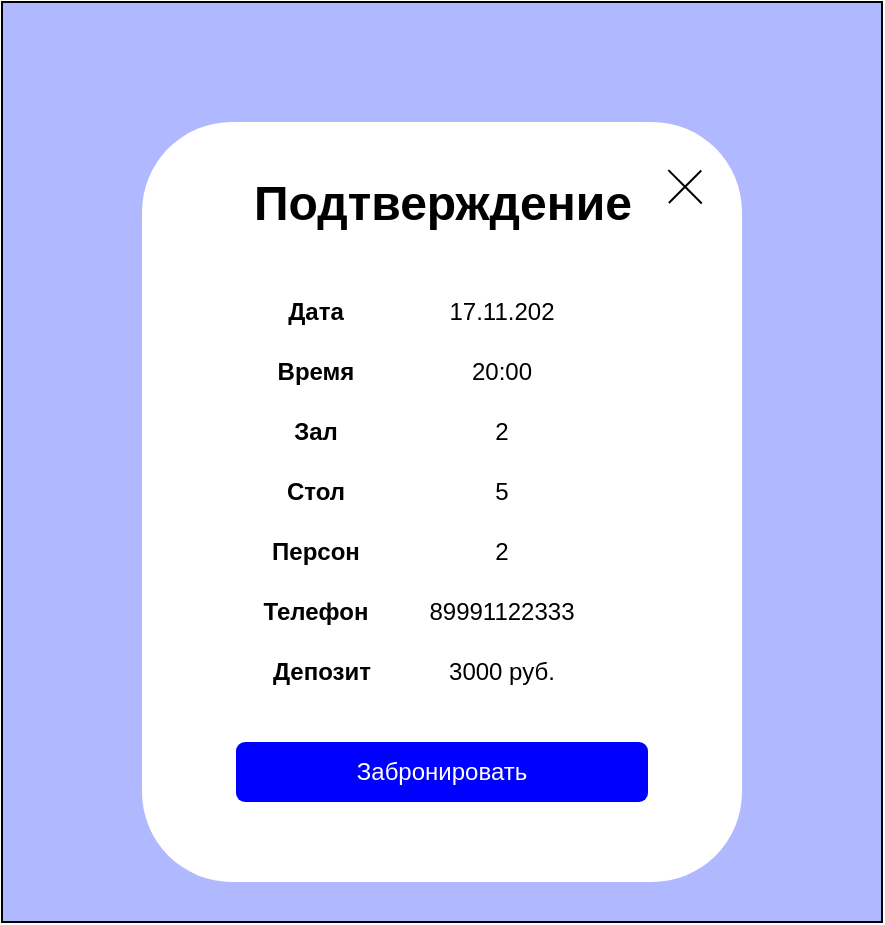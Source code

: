 <mxfile version="22.1.2" type="device">
  <diagram name="Страница — 1" id="FYUcbcnaf--P3dexhryS">
    <mxGraphModel dx="756" dy="390" grid="1" gridSize="10" guides="1" tooltips="1" connect="1" arrows="1" fold="1" page="1" pageScale="1" pageWidth="827" pageHeight="1169" math="0" shadow="0">
      <root>
        <mxCell id="0" />
        <mxCell id="1" parent="0" />
        <mxCell id="7M7wtbTKfdPqytFjPpsr-1" value="" style="rounded=0;whiteSpace=wrap;html=1;fillColor=#B0B8FF;" parent="1" vertex="1">
          <mxGeometry x="160" y="50" width="440" height="460" as="geometry" />
        </mxCell>
        <mxCell id="7M7wtbTKfdPqytFjPpsr-3" value="" style="rounded=1;whiteSpace=wrap;html=1;strokeColor=none;" parent="1" vertex="1">
          <mxGeometry x="230" y="110" width="300" height="380" as="geometry" />
        </mxCell>
        <mxCell id="7M7wtbTKfdPqytFjPpsr-6" value="" style="shape=cross;whiteSpace=wrap;html=1;rotation=45;size=0;" parent="1" vertex="1">
          <mxGeometry x="489.73" y="130.92" width="23.6" height="22.93" as="geometry" />
        </mxCell>
        <mxCell id="7M7wtbTKfdPqytFjPpsr-9" value="Подтверждение" style="text;strokeColor=none;fillColor=none;html=1;fontSize=24;fontStyle=1;verticalAlign=middle;align=center;" parent="1" vertex="1">
          <mxGeometry x="330" y="130.92" width="100" height="40" as="geometry" />
        </mxCell>
        <mxCell id="7M7wtbTKfdPqytFjPpsr-15" value="" style="rounded=1;whiteSpace=wrap;html=1;fillColor=#0000FF;fontColor=#FFFFFF;strokeColor=none;" parent="1" vertex="1">
          <mxGeometry x="277" y="420" width="206" height="30" as="geometry" />
        </mxCell>
        <mxCell id="7M7wtbTKfdPqytFjPpsr-16" value="Забронировать" style="text;html=1;strokeColor=none;fillColor=none;align=center;verticalAlign=middle;whiteSpace=wrap;rounded=0;fontColor=#FFFFFF;" parent="1" vertex="1">
          <mxGeometry x="350" y="420" width="60" height="30" as="geometry" />
        </mxCell>
        <mxCell id="PR7aIYtVCX7w1PCpPqz6-29" value="Дата" style="text;html=1;strokeColor=none;fillColor=none;align=center;verticalAlign=middle;whiteSpace=wrap;rounded=0;fontStyle=1" parent="1" vertex="1">
          <mxGeometry x="287" y="190" width="60" height="30" as="geometry" />
        </mxCell>
        <mxCell id="PR7aIYtVCX7w1PCpPqz6-31" value="Время" style="text;html=1;strokeColor=none;fillColor=none;align=center;verticalAlign=middle;whiteSpace=wrap;rounded=0;fontStyle=1" parent="1" vertex="1">
          <mxGeometry x="287" y="220" width="60" height="30" as="geometry" />
        </mxCell>
        <mxCell id="PR7aIYtVCX7w1PCpPqz6-32" value="Зал" style="text;html=1;strokeColor=none;fillColor=none;align=center;verticalAlign=middle;whiteSpace=wrap;rounded=0;fontStyle=1" parent="1" vertex="1">
          <mxGeometry x="287" y="250" width="60" height="30" as="geometry" />
        </mxCell>
        <mxCell id="PR7aIYtVCX7w1PCpPqz6-33" value="Стол" style="text;html=1;strokeColor=none;fillColor=none;align=center;verticalAlign=middle;whiteSpace=wrap;rounded=0;fontStyle=1" parent="1" vertex="1">
          <mxGeometry x="287" y="280" width="60" height="30" as="geometry" />
        </mxCell>
        <mxCell id="PR7aIYtVCX7w1PCpPqz6-34" value="Персон" style="text;html=1;strokeColor=none;fillColor=none;align=center;verticalAlign=middle;whiteSpace=wrap;rounded=0;fontStyle=1" parent="1" vertex="1">
          <mxGeometry x="287" y="310" width="60" height="30" as="geometry" />
        </mxCell>
        <mxCell id="PR7aIYtVCX7w1PCpPqz6-35" value="17.11.202" style="text;html=1;strokeColor=none;fillColor=none;align=center;verticalAlign=middle;whiteSpace=wrap;rounded=0;" parent="1" vertex="1">
          <mxGeometry x="380" y="190" width="60" height="30" as="geometry" />
        </mxCell>
        <mxCell id="PR7aIYtVCX7w1PCpPqz6-36" value="20:00" style="text;html=1;strokeColor=none;fillColor=none;align=center;verticalAlign=middle;whiteSpace=wrap;rounded=0;" parent="1" vertex="1">
          <mxGeometry x="380" y="220" width="60" height="30" as="geometry" />
        </mxCell>
        <mxCell id="PR7aIYtVCX7w1PCpPqz6-37" value="2" style="text;html=1;strokeColor=none;fillColor=none;align=center;verticalAlign=middle;whiteSpace=wrap;rounded=0;" parent="1" vertex="1">
          <mxGeometry x="380" y="250" width="60" height="30" as="geometry" />
        </mxCell>
        <mxCell id="PR7aIYtVCX7w1PCpPqz6-38" value="5" style="text;html=1;strokeColor=none;fillColor=none;align=center;verticalAlign=middle;whiteSpace=wrap;rounded=0;" parent="1" vertex="1">
          <mxGeometry x="380" y="280" width="60" height="30" as="geometry" />
        </mxCell>
        <mxCell id="PR7aIYtVCX7w1PCpPqz6-39" value="2" style="text;html=1;strokeColor=none;fillColor=none;align=center;verticalAlign=middle;whiteSpace=wrap;rounded=0;" parent="1" vertex="1">
          <mxGeometry x="380" y="310" width="60" height="30" as="geometry" />
        </mxCell>
        <mxCell id="PR7aIYtVCX7w1PCpPqz6-40" value="Телефон" style="text;html=1;strokeColor=none;fillColor=none;align=center;verticalAlign=middle;whiteSpace=wrap;rounded=0;fontStyle=1" parent="1" vertex="1">
          <mxGeometry x="287" y="340" width="60" height="30" as="geometry" />
        </mxCell>
        <mxCell id="PR7aIYtVCX7w1PCpPqz6-42" value="89991122333" style="text;html=1;strokeColor=none;fillColor=none;align=center;verticalAlign=middle;whiteSpace=wrap;rounded=0;" parent="1" vertex="1">
          <mxGeometry x="380" y="340" width="60" height="30" as="geometry" />
        </mxCell>
        <mxCell id="Oe44TJtjHsyN8h7J8hER-1" value="Депозит" style="text;html=1;strokeColor=none;fillColor=none;align=center;verticalAlign=middle;whiteSpace=wrap;rounded=0;fontStyle=1" vertex="1" parent="1">
          <mxGeometry x="290" y="370" width="60" height="30" as="geometry" />
        </mxCell>
        <mxCell id="Oe44TJtjHsyN8h7J8hER-2" value="3000 руб." style="text;html=1;strokeColor=none;fillColor=none;align=center;verticalAlign=middle;whiteSpace=wrap;rounded=0;" vertex="1" parent="1">
          <mxGeometry x="380" y="370" width="60" height="30" as="geometry" />
        </mxCell>
      </root>
    </mxGraphModel>
  </diagram>
</mxfile>
